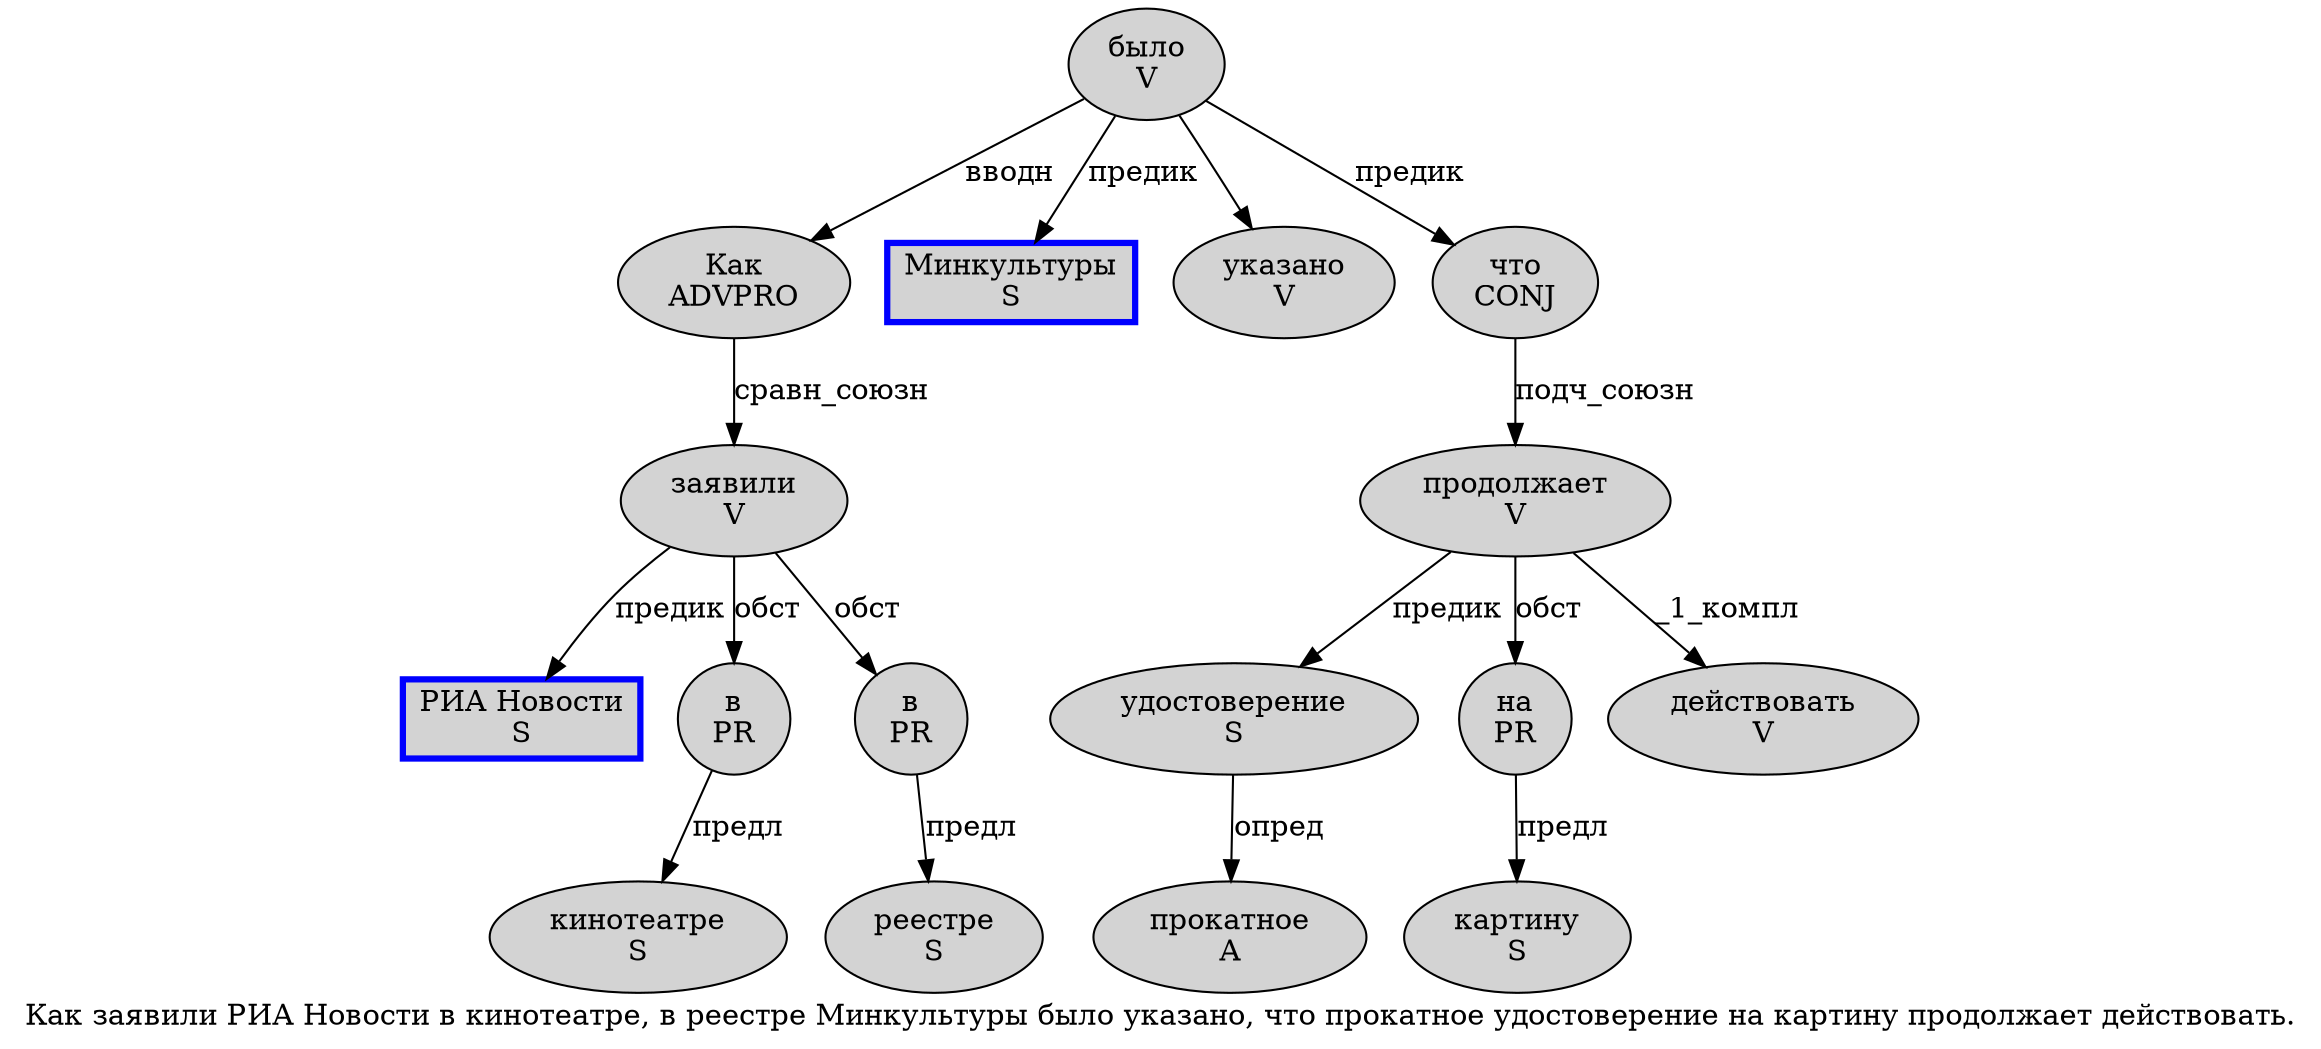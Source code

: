 digraph SENTENCE_1141 {
	graph [label="Как заявили РИА Новости в кинотеатре, в реестре Минкультуры было указано, что прокатное удостоверение на картину продолжает действовать."]
	node [style=filled]
		0 [label="Как
ADVPRO" color="" fillcolor=lightgray penwidth=1 shape=ellipse]
		1 [label="заявили
V" color="" fillcolor=lightgray penwidth=1 shape=ellipse]
		2 [label="РИА Новости
S" color=blue fillcolor=lightgray penwidth=3 shape=box]
		3 [label="в
PR" color="" fillcolor=lightgray penwidth=1 shape=ellipse]
		4 [label="кинотеатре
S" color="" fillcolor=lightgray penwidth=1 shape=ellipse]
		6 [label="в
PR" color="" fillcolor=lightgray penwidth=1 shape=ellipse]
		7 [label="реестре
S" color="" fillcolor=lightgray penwidth=1 shape=ellipse]
		8 [label="Минкультуры
S" color=blue fillcolor=lightgray penwidth=3 shape=box]
		9 [label="было
V" color="" fillcolor=lightgray penwidth=1 shape=ellipse]
		10 [label="указано
V" color="" fillcolor=lightgray penwidth=1 shape=ellipse]
		12 [label="что
CONJ" color="" fillcolor=lightgray penwidth=1 shape=ellipse]
		13 [label="прокатное
A" color="" fillcolor=lightgray penwidth=1 shape=ellipse]
		14 [label="удостоверение
S" color="" fillcolor=lightgray penwidth=1 shape=ellipse]
		15 [label="на
PR" color="" fillcolor=lightgray penwidth=1 shape=ellipse]
		16 [label="картину
S" color="" fillcolor=lightgray penwidth=1 shape=ellipse]
		17 [label="продолжает
V" color="" fillcolor=lightgray penwidth=1 shape=ellipse]
		18 [label="действовать
V" color="" fillcolor=lightgray penwidth=1 shape=ellipse]
			0 -> 1 [label="сравн_союзн"]
			9 -> 0 [label="вводн"]
			9 -> 8 [label="предик"]
			9 -> 10
			9 -> 12 [label="предик"]
			17 -> 14 [label="предик"]
			17 -> 15 [label="обст"]
			17 -> 18 [label="_1_компл"]
			15 -> 16 [label="предл"]
			1 -> 2 [label="предик"]
			1 -> 3 [label="обст"]
			1 -> 6 [label="обст"]
			6 -> 7 [label="предл"]
			14 -> 13 [label="опред"]
			3 -> 4 [label="предл"]
			12 -> 17 [label="подч_союзн"]
}